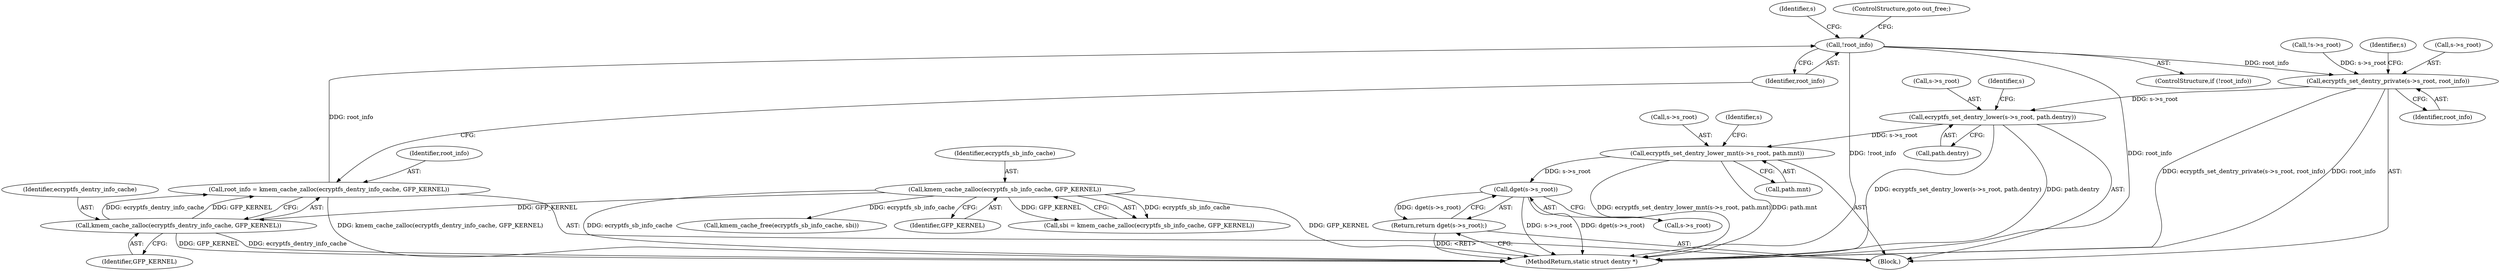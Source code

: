 digraph "0_linux_764355487ea220fdc2faf128d577d7f679b91f97@pointer" {
"1000340" [label="(Call,!root_info)"];
"1000334" [label="(Call,root_info = kmem_cache_zalloc(ecryptfs_dentry_info_cache, GFP_KERNEL))"];
"1000336" [label="(Call,kmem_cache_zalloc(ecryptfs_dentry_info_cache, GFP_KERNEL))"];
"1000121" [label="(Call,kmem_cache_zalloc(ecryptfs_sb_info_cache, GFP_KERNEL))"];
"1000343" [label="(Call,ecryptfs_set_dentry_private(s->s_root, root_info))"];
"1000348" [label="(Call,ecryptfs_set_dentry_lower(s->s_root, path.dentry))"];
"1000355" [label="(Call,ecryptfs_set_dentry_lower_mnt(s->s_root, path.mnt))"];
"1000368" [label="(Call,dget(s->s_root))"];
"1000367" [label="(Return,return dget(s->s_root);)"];
"1000388" [label="(Call,kmem_cache_free(ecryptfs_sb_info_cache, sbi))"];
"1000344" [label="(Call,s->s_root)"];
"1000369" [label="(Call,s->s_root)"];
"1000347" [label="(Identifier,root_info)"];
"1000338" [label="(Identifier,GFP_KERNEL)"];
"1000123" [label="(Identifier,GFP_KERNEL)"];
"1000355" [label="(Call,ecryptfs_set_dentry_lower_mnt(s->s_root, path.mnt))"];
"1000367" [label="(Return,return dget(s->s_root);)"];
"1000107" [label="(Block,)"];
"1000340" [label="(Call,!root_info)"];
"1000368" [label="(Call,dget(s->s_root))"];
"1000345" [label="(Identifier,s)"];
"1000357" [label="(Identifier,s)"];
"1000356" [label="(Call,s->s_root)"];
"1000318" [label="(Call,!s->s_root)"];
"1000341" [label="(Identifier,root_info)"];
"1000339" [label="(ControlStructure,if (!root_info))"];
"1000343" [label="(Call,ecryptfs_set_dentry_private(s->s_root, root_info))"];
"1000359" [label="(Call,path.mnt)"];
"1000334" [label="(Call,root_info = kmem_cache_zalloc(ecryptfs_dentry_info_cache, GFP_KERNEL))"];
"1000336" [label="(Call,kmem_cache_zalloc(ecryptfs_dentry_info_cache, GFP_KERNEL))"];
"1000342" [label="(ControlStructure,goto out_free;)"];
"1000364" [label="(Identifier,s)"];
"1000349" [label="(Call,s->s_root)"];
"1000337" [label="(Identifier,ecryptfs_dentry_info_cache)"];
"1000121" [label="(Call,kmem_cache_zalloc(ecryptfs_sb_info_cache, GFP_KERNEL))"];
"1000119" [label="(Call,sbi = kmem_cache_zalloc(ecryptfs_sb_info_cache, GFP_KERNEL))"];
"1000352" [label="(Call,path.dentry)"];
"1000122" [label="(Identifier,ecryptfs_sb_info_cache)"];
"1000350" [label="(Identifier,s)"];
"1000335" [label="(Identifier,root_info)"];
"1000348" [label="(Call,ecryptfs_set_dentry_lower(s->s_root, path.dentry))"];
"1000394" [label="(MethodReturn,static struct dentry *)"];
"1000340" -> "1000339"  [label="AST: "];
"1000340" -> "1000341"  [label="CFG: "];
"1000341" -> "1000340"  [label="AST: "];
"1000342" -> "1000340"  [label="CFG: "];
"1000345" -> "1000340"  [label="CFG: "];
"1000340" -> "1000394"  [label="DDG: !root_info"];
"1000340" -> "1000394"  [label="DDG: root_info"];
"1000334" -> "1000340"  [label="DDG: root_info"];
"1000340" -> "1000343"  [label="DDG: root_info"];
"1000334" -> "1000107"  [label="AST: "];
"1000334" -> "1000336"  [label="CFG: "];
"1000335" -> "1000334"  [label="AST: "];
"1000336" -> "1000334"  [label="AST: "];
"1000341" -> "1000334"  [label="CFG: "];
"1000334" -> "1000394"  [label="DDG: kmem_cache_zalloc(ecryptfs_dentry_info_cache, GFP_KERNEL)"];
"1000336" -> "1000334"  [label="DDG: ecryptfs_dentry_info_cache"];
"1000336" -> "1000334"  [label="DDG: GFP_KERNEL"];
"1000336" -> "1000338"  [label="CFG: "];
"1000337" -> "1000336"  [label="AST: "];
"1000338" -> "1000336"  [label="AST: "];
"1000336" -> "1000394"  [label="DDG: GFP_KERNEL"];
"1000336" -> "1000394"  [label="DDG: ecryptfs_dentry_info_cache"];
"1000121" -> "1000336"  [label="DDG: GFP_KERNEL"];
"1000121" -> "1000119"  [label="AST: "];
"1000121" -> "1000123"  [label="CFG: "];
"1000122" -> "1000121"  [label="AST: "];
"1000123" -> "1000121"  [label="AST: "];
"1000119" -> "1000121"  [label="CFG: "];
"1000121" -> "1000394"  [label="DDG: GFP_KERNEL"];
"1000121" -> "1000394"  [label="DDG: ecryptfs_sb_info_cache"];
"1000121" -> "1000119"  [label="DDG: ecryptfs_sb_info_cache"];
"1000121" -> "1000119"  [label="DDG: GFP_KERNEL"];
"1000121" -> "1000388"  [label="DDG: ecryptfs_sb_info_cache"];
"1000343" -> "1000107"  [label="AST: "];
"1000343" -> "1000347"  [label="CFG: "];
"1000344" -> "1000343"  [label="AST: "];
"1000347" -> "1000343"  [label="AST: "];
"1000350" -> "1000343"  [label="CFG: "];
"1000343" -> "1000394"  [label="DDG: ecryptfs_set_dentry_private(s->s_root, root_info)"];
"1000343" -> "1000394"  [label="DDG: root_info"];
"1000318" -> "1000343"  [label="DDG: s->s_root"];
"1000343" -> "1000348"  [label="DDG: s->s_root"];
"1000348" -> "1000107"  [label="AST: "];
"1000348" -> "1000352"  [label="CFG: "];
"1000349" -> "1000348"  [label="AST: "];
"1000352" -> "1000348"  [label="AST: "];
"1000357" -> "1000348"  [label="CFG: "];
"1000348" -> "1000394"  [label="DDG: ecryptfs_set_dentry_lower(s->s_root, path.dentry)"];
"1000348" -> "1000394"  [label="DDG: path.dentry"];
"1000348" -> "1000355"  [label="DDG: s->s_root"];
"1000355" -> "1000107"  [label="AST: "];
"1000355" -> "1000359"  [label="CFG: "];
"1000356" -> "1000355"  [label="AST: "];
"1000359" -> "1000355"  [label="AST: "];
"1000364" -> "1000355"  [label="CFG: "];
"1000355" -> "1000394"  [label="DDG: ecryptfs_set_dentry_lower_mnt(s->s_root, path.mnt)"];
"1000355" -> "1000394"  [label="DDG: path.mnt"];
"1000355" -> "1000368"  [label="DDG: s->s_root"];
"1000368" -> "1000367"  [label="AST: "];
"1000368" -> "1000369"  [label="CFG: "];
"1000369" -> "1000368"  [label="AST: "];
"1000367" -> "1000368"  [label="CFG: "];
"1000368" -> "1000394"  [label="DDG: s->s_root"];
"1000368" -> "1000394"  [label="DDG: dget(s->s_root)"];
"1000368" -> "1000367"  [label="DDG: dget(s->s_root)"];
"1000367" -> "1000107"  [label="AST: "];
"1000394" -> "1000367"  [label="CFG: "];
"1000367" -> "1000394"  [label="DDG: <RET>"];
}
